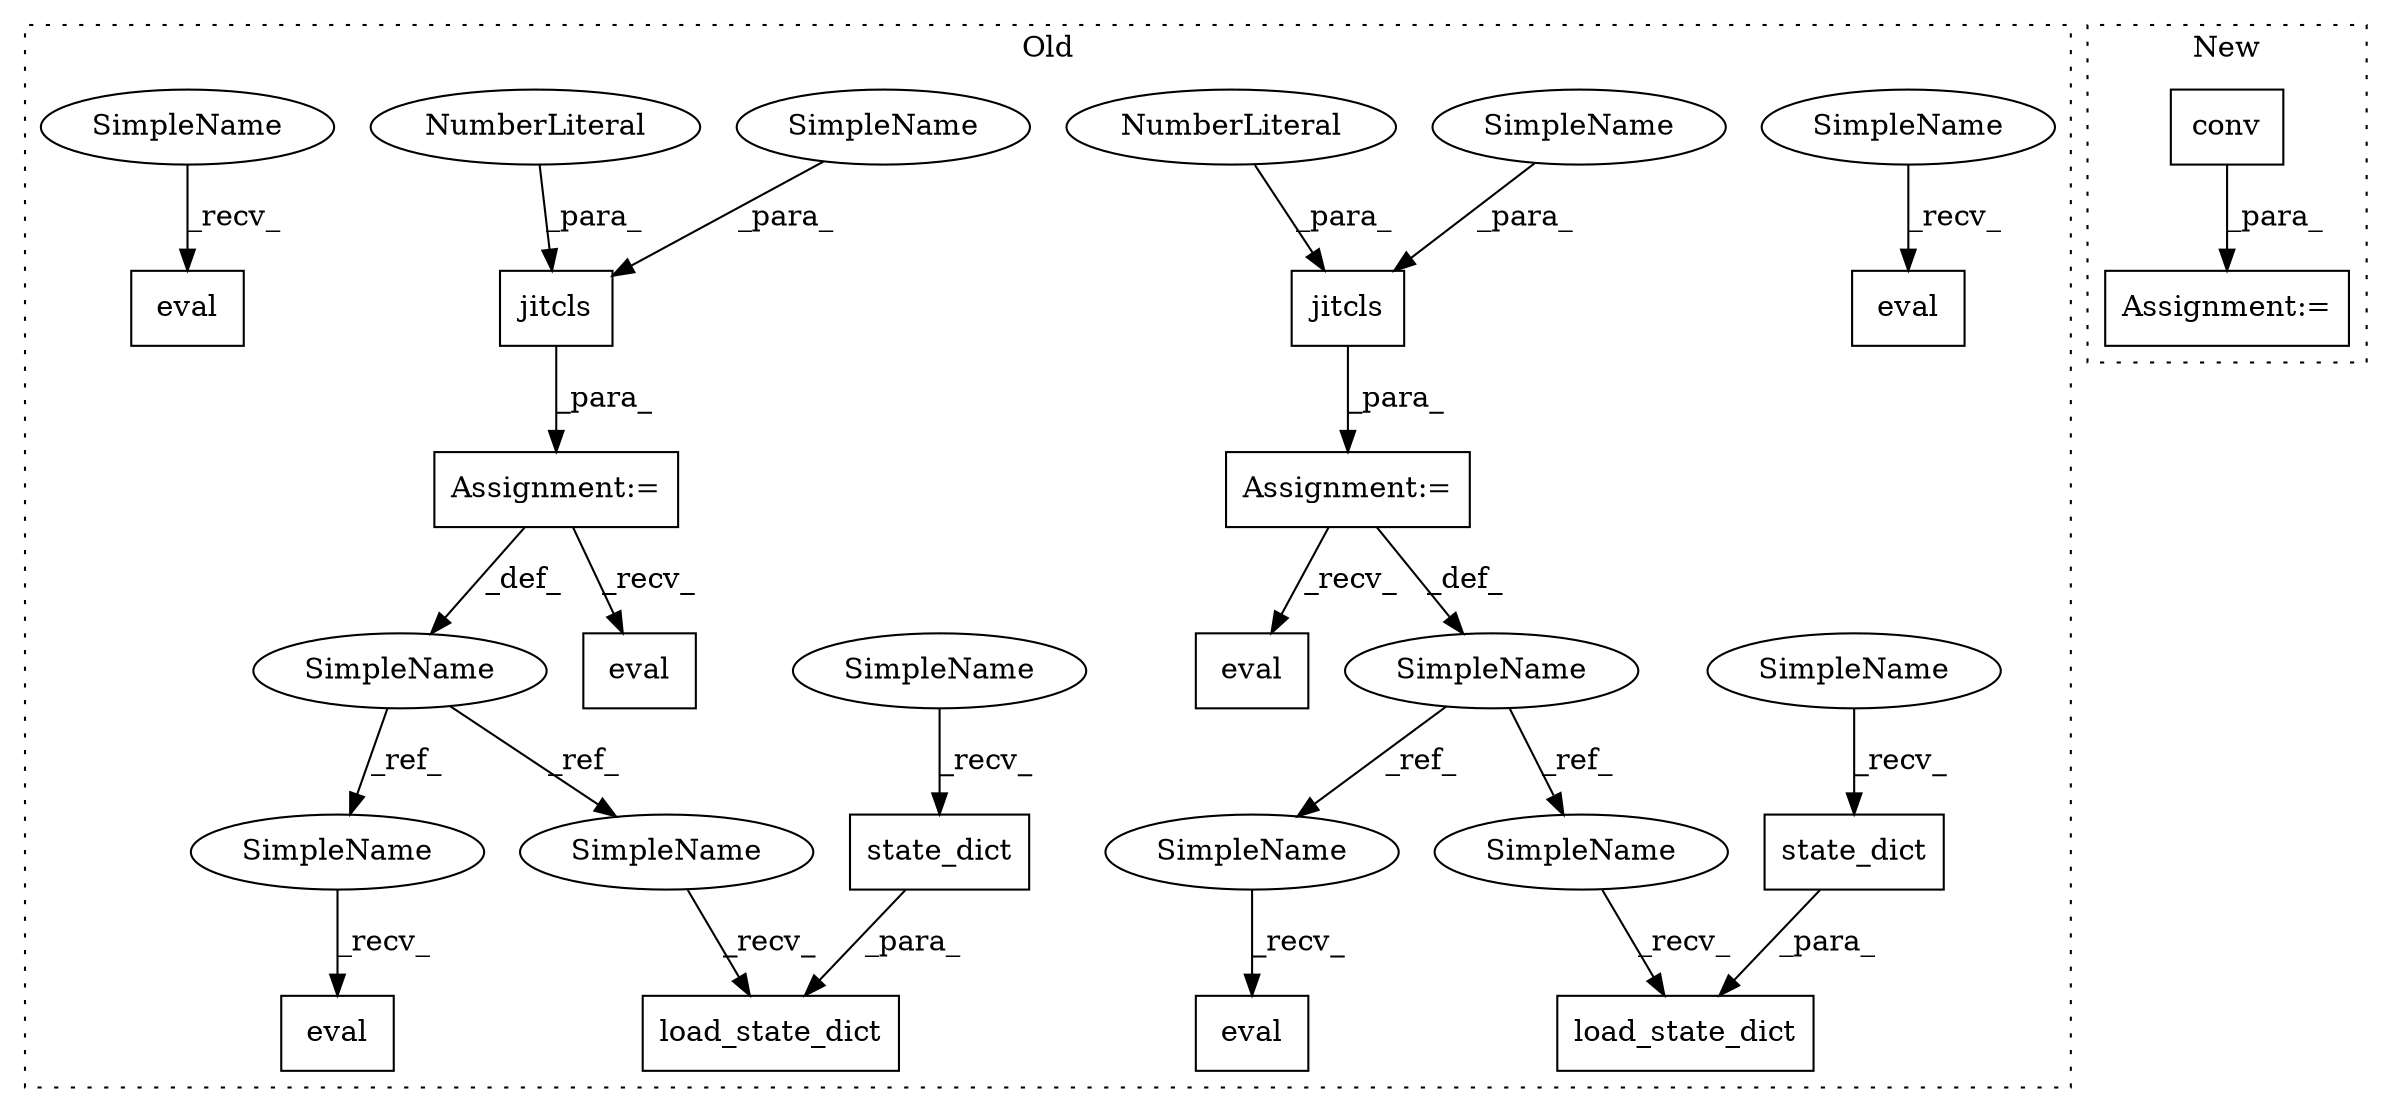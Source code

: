 digraph G {
subgraph cluster0 {
1 [label="eval" a="32" s="1475" l="6" shape="box"];
3 [label="SimpleName" a="42" s="1322" l="7" shape="ellipse"];
4 [label="load_state_dict" a="32" s="1368,1401" l="16,1" shape="box"];
5 [label="state_dict" a="32" s="1389" l="12" shape="box"];
6 [label="jitcls" a="32" s="1330,1353" l="7,1" shape="box"];
7 [label="eval" a="32" s="1498" l="6" shape="box"];
8 [label="Assignment:=" a="7" s="1329" l="1" shape="box"];
9 [label="eval" a="32" s="1455" l="6" shape="box"];
11 [label="NumberLiteral" a="34" s="1350" l="3" shape="ellipse"];
12 [label="jitcls" a="32" s="1782,1810" l="7,1" shape="box"];
13 [label="NumberLiteral" a="34" s="1800" l="1" shape="ellipse"];
14 [label="eval" a="32" s="1932" l="6" shape="box"];
15 [label="SimpleName" a="42" s="1774" l="7" shape="ellipse"];
16 [label="load_state_dict" a="32" s="1825,1858" l="16,1" shape="box"];
17 [label="eval" a="32" s="1955" l="6" shape="box"];
18 [label="state_dict" a="32" s="1846" l="12" shape="box"];
19 [label="eval" a="32" s="1912" l="6" shape="box"];
20 [label="Assignment:=" a="7" s="1781" l="1" shape="box"];
21 [label="SimpleName" a="42" s="1907" l="4" shape="ellipse"];
22 [label="SimpleName" a="42" s="1841" l="4" shape="ellipse"];
23 [label="SimpleName" a="42" s="1384" l="4" shape="ellipse"];
24 [label="SimpleName" a="42" s="1450" l="4" shape="ellipse"];
25 [label="SimpleName" a="42" s="1817" l="7" shape="ellipse"];
26 [label="SimpleName" a="42" s="1924" l="7" shape="ellipse"];
27 [label="SimpleName" a="42" s="1360" l="7" shape="ellipse"];
28 [label="SimpleName" a="42" s="1467" l="7" shape="ellipse"];
29 [label="SimpleName" a="42" s="1789" l="8" shape="ellipse"];
30 [label="SimpleName" a="42" s="1337" l="8" shape="ellipse"];
label = "Old";
style="dotted";
}
subgraph cluster1 {
2 [label="conv" a="32" s="1210,1227" l="5,1" shape="box"];
10 [label="Assignment:=" a="7" s="1209" l="1" shape="box"];
label = "New";
style="dotted";
}
2 -> 10 [label="_para_"];
3 -> 28 [label="_ref_"];
3 -> 27 [label="_ref_"];
5 -> 4 [label="_para_"];
6 -> 8 [label="_para_"];
8 -> 3 [label="_def_"];
8 -> 7 [label="_recv_"];
11 -> 6 [label="_para_"];
12 -> 20 [label="_para_"];
13 -> 12 [label="_para_"];
15 -> 25 [label="_ref_"];
15 -> 26 [label="_ref_"];
18 -> 16 [label="_para_"];
20 -> 17 [label="_recv_"];
20 -> 15 [label="_def_"];
21 -> 19 [label="_recv_"];
22 -> 18 [label="_recv_"];
23 -> 5 [label="_recv_"];
24 -> 9 [label="_recv_"];
25 -> 16 [label="_recv_"];
26 -> 14 [label="_recv_"];
27 -> 4 [label="_recv_"];
28 -> 1 [label="_recv_"];
29 -> 12 [label="_para_"];
30 -> 6 [label="_para_"];
}